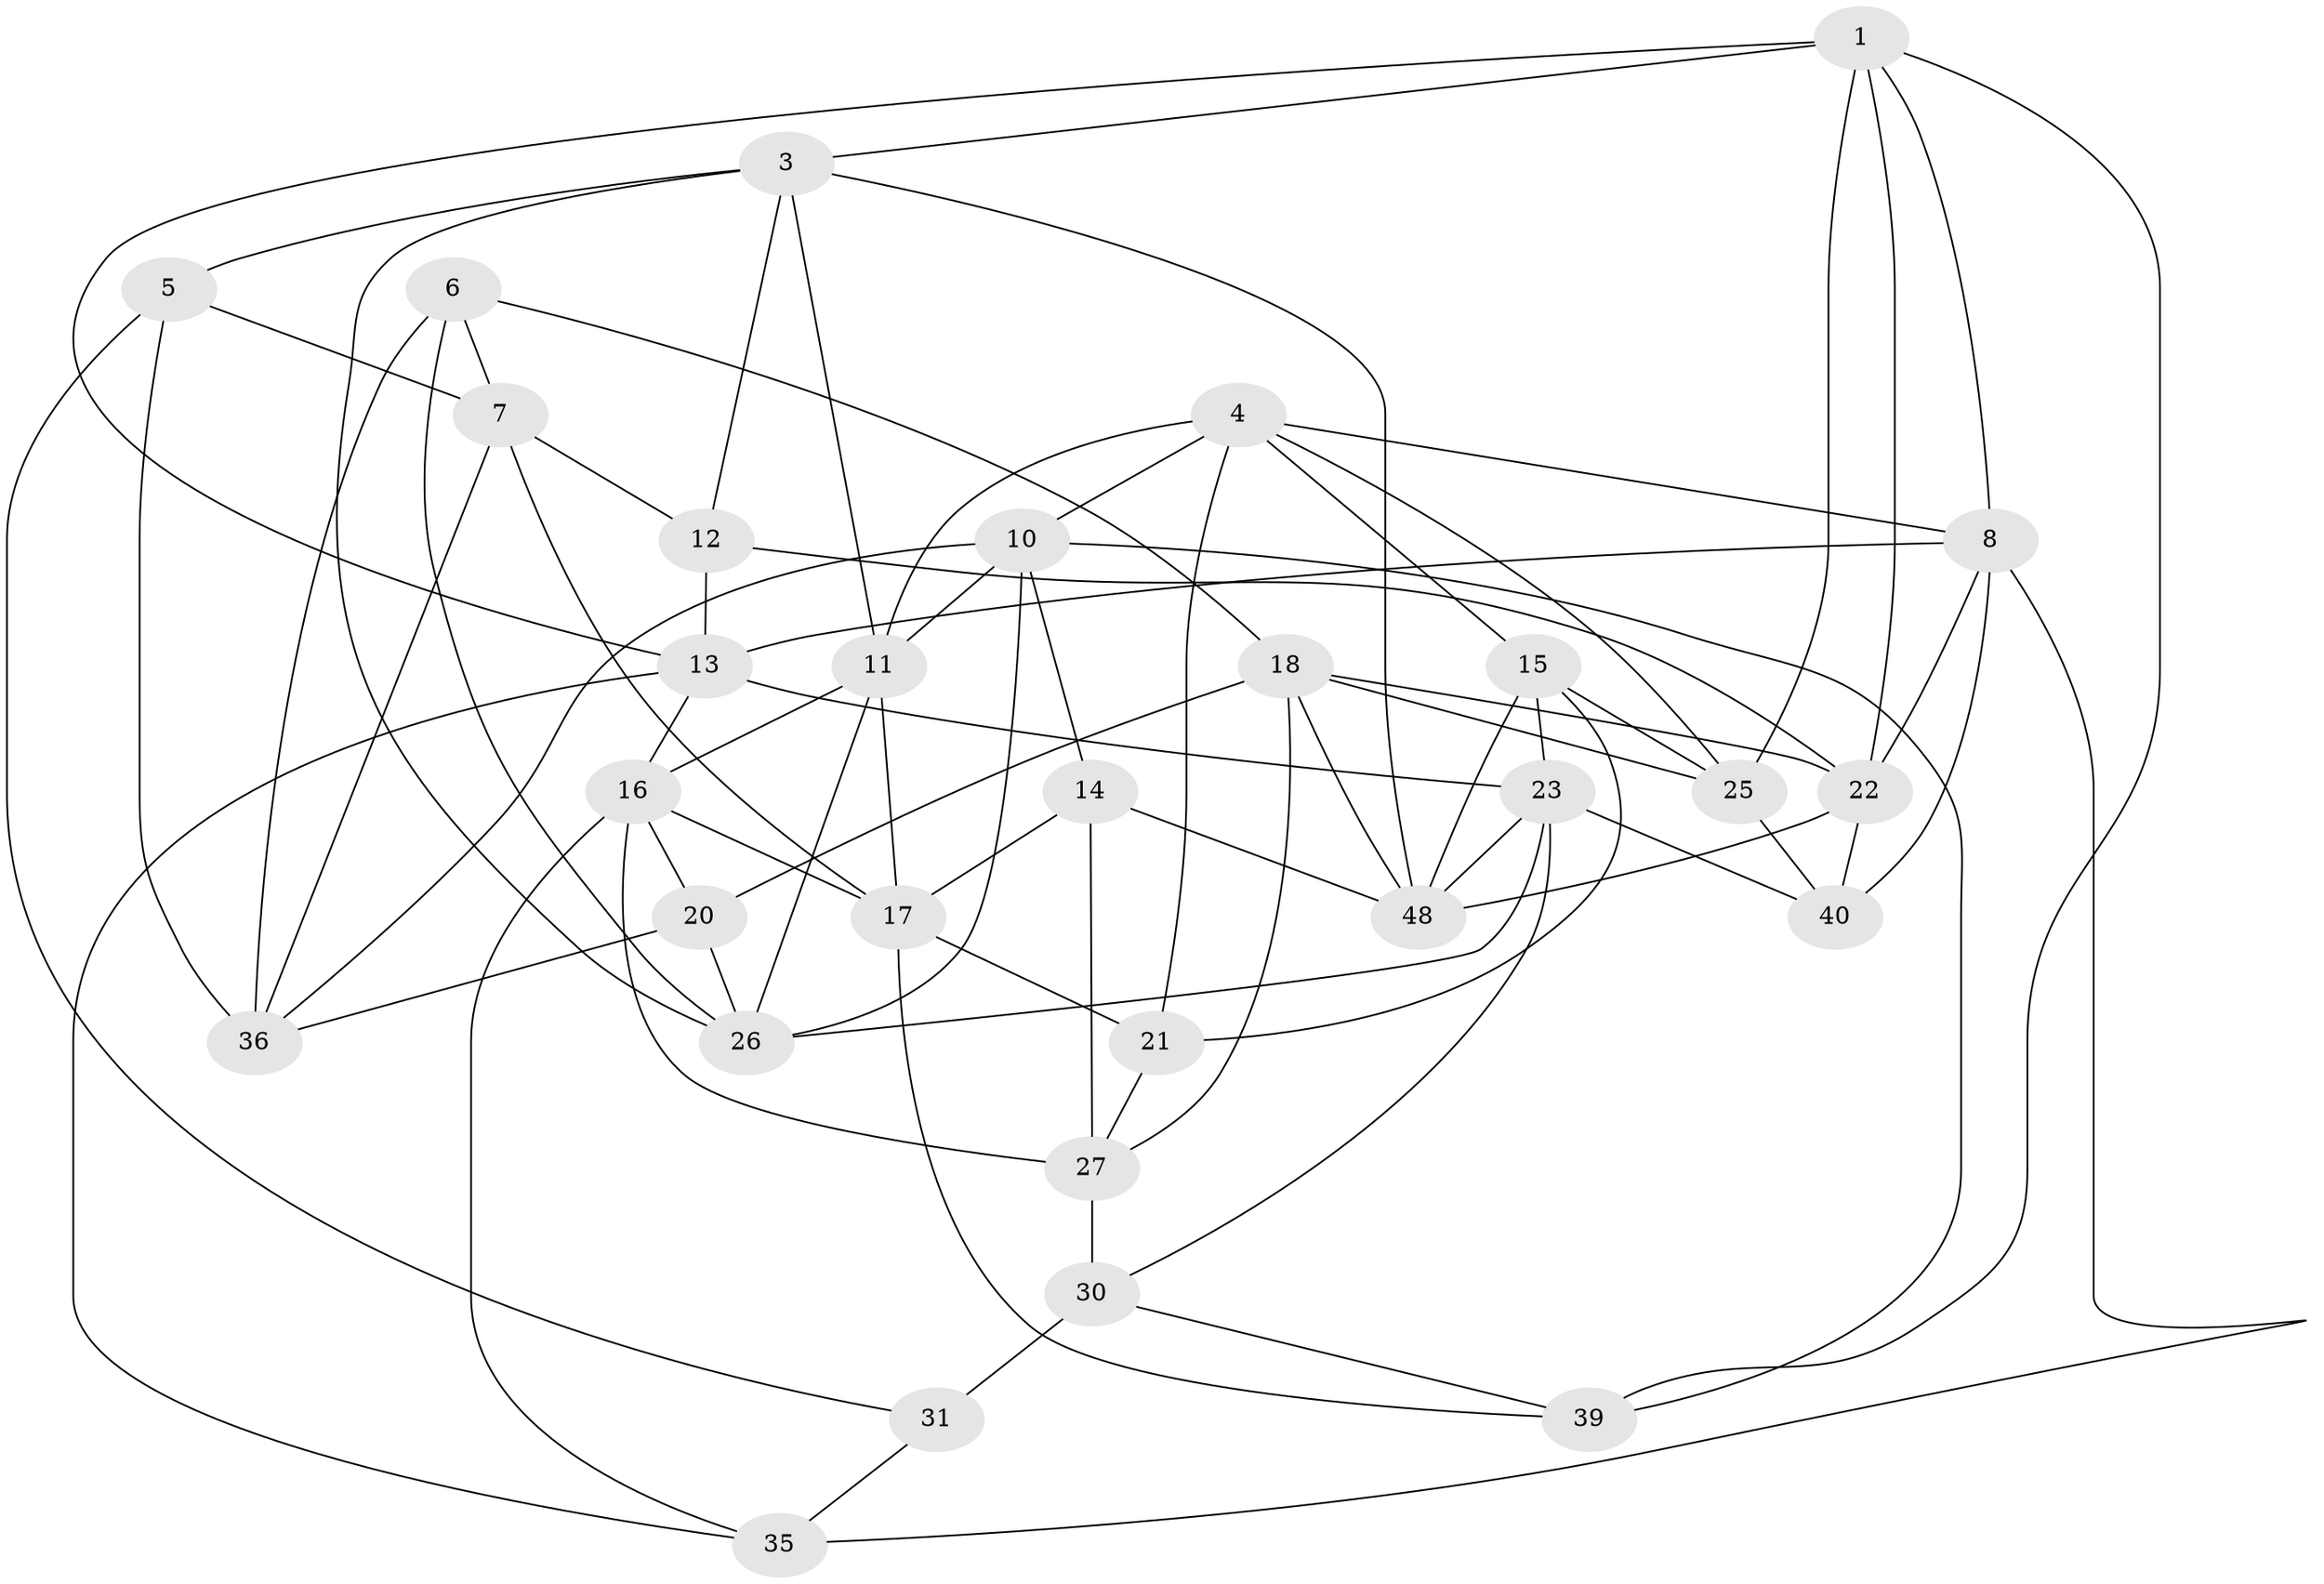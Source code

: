 // original degree distribution, {4: 1.0}
// Generated by graph-tools (version 1.1) at 2025/42/03/06/25 10:42:16]
// undirected, 30 vertices, 76 edges
graph export_dot {
graph [start="1"]
  node [color=gray90,style=filled];
  1 [super="+2"];
  3 [super="+29"];
  4 [super="+44"];
  5 [super="+41"];
  6;
  7 [super="+34"];
  8 [super="+9"];
  10 [super="+51"];
  11 [super="+19"];
  12;
  13 [super="+24"];
  14;
  15 [super="+42"];
  16 [super="+33"];
  17 [super="+38"];
  18 [super="+37"];
  20;
  21;
  22 [super="+28"];
  23 [super="+45"];
  25 [super="+32"];
  26 [super="+46"];
  27 [super="+43"];
  30 [super="+49"];
  31;
  35;
  36 [super="+47"];
  39;
  40;
  48 [super="+50"];
  1 -- 3;
  1 -- 25;
  1 -- 8;
  1 -- 13;
  1 -- 22;
  1 -- 39;
  3 -- 12;
  3 -- 26;
  3 -- 11;
  3 -- 5;
  3 -- 48;
  4 -- 11;
  4 -- 21;
  4 -- 15;
  4 -- 8;
  4 -- 25;
  4 -- 10;
  5 -- 36 [weight=2];
  5 -- 7 [weight=2];
  5 -- 31;
  6 -- 26;
  6 -- 18;
  6 -- 7;
  6 -- 36;
  7 -- 12;
  7 -- 17;
  7 -- 36;
  8 -- 13;
  8 -- 35;
  8 -- 40;
  8 -- 22;
  10 -- 39;
  10 -- 14;
  10 -- 26;
  10 -- 36;
  10 -- 11;
  11 -- 16;
  11 -- 26;
  11 -- 17;
  12 -- 22;
  12 -- 13;
  13 -- 35;
  13 -- 16;
  13 -- 23;
  14 -- 27;
  14 -- 48;
  14 -- 17;
  15 -- 21;
  15 -- 48;
  15 -- 25 [weight=2];
  15 -- 23;
  16 -- 35;
  16 -- 20;
  16 -- 17;
  16 -- 27;
  17 -- 39;
  17 -- 21;
  18 -- 22;
  18 -- 20;
  18 -- 48;
  18 -- 25;
  18 -- 27;
  20 -- 26;
  20 -- 36;
  21 -- 27;
  22 -- 40;
  22 -- 48;
  23 -- 40;
  23 -- 48;
  23 -- 30;
  23 -- 26;
  25 -- 40;
  27 -- 30 [weight=2];
  30 -- 31 [weight=2];
  30 -- 39;
  31 -- 35;
}
